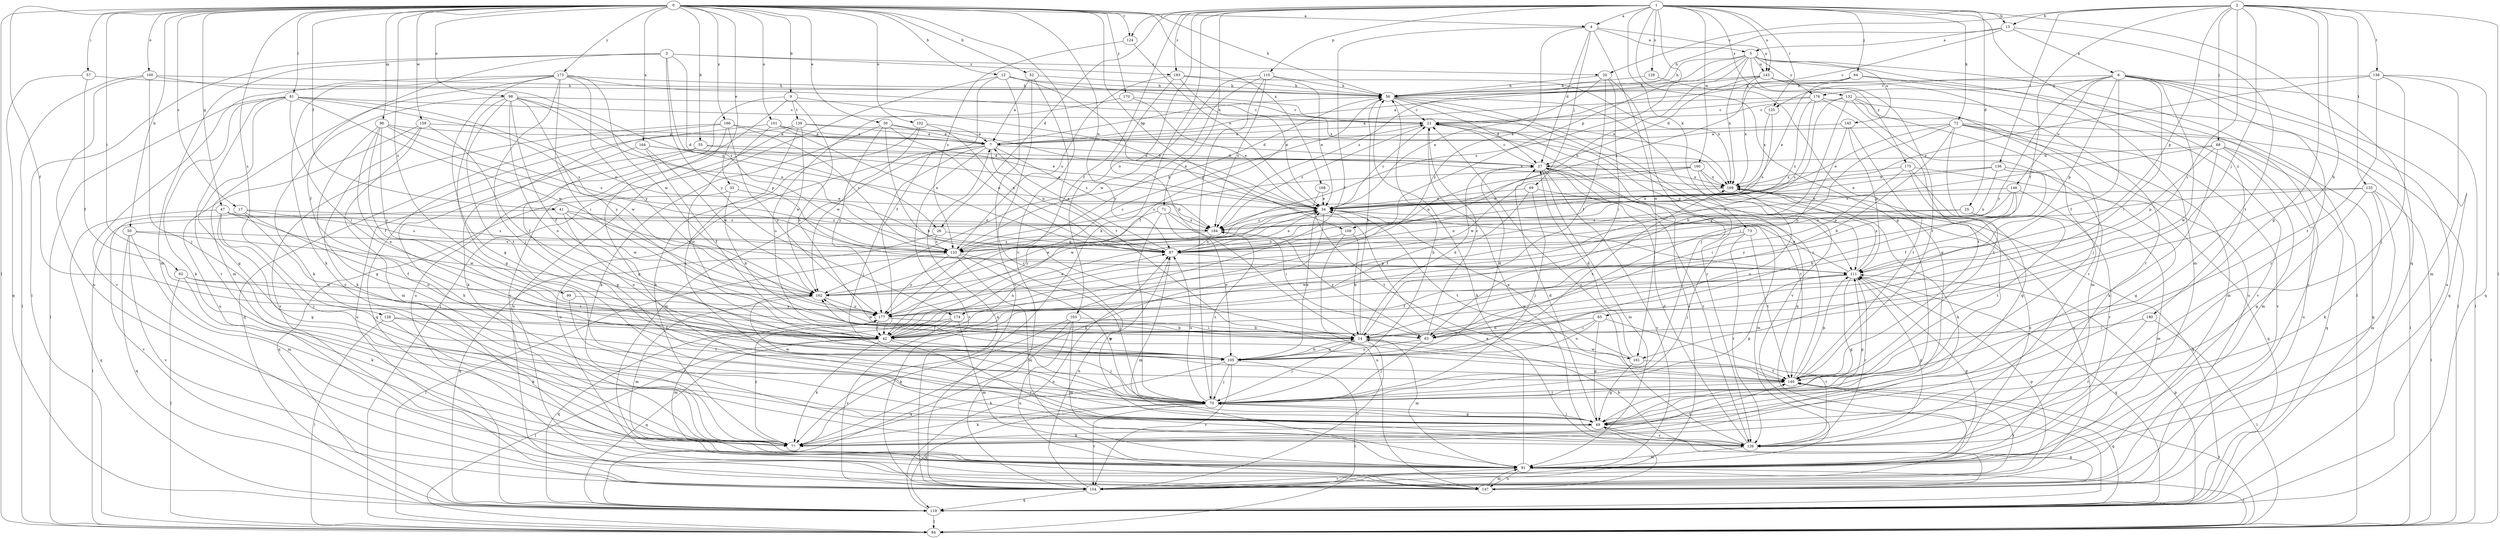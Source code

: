 strict digraph  {
0;
1;
2;
3;
4;
5;
6;
7;
9;
12;
13;
14;
17;
20;
21;
25;
26;
27;
30;
33;
34;
41;
42;
47;
49;
50;
52;
55;
56;
57;
62;
63;
64;
65;
68;
69;
70;
71;
72;
73;
77;
81;
84;
90;
91;
97;
98;
99;
100;
101;
102;
103;
105;
109;
110;
111;
119;
124;
125;
126;
128;
129;
132;
133;
135;
136;
138;
139;
140;
143;
145;
146;
147;
154;
159;
160;
161;
162;
164;
166;
168;
169;
170;
173;
174;
175;
176;
177;
180;
183;
184;
0 -> 4  [label=a];
0 -> 9  [label=b];
0 -> 12  [label=b];
0 -> 17  [label=c];
0 -> 30  [label=e];
0 -> 33  [label=e];
0 -> 41  [label=f];
0 -> 42  [label=f];
0 -> 47  [label=g];
0 -> 50  [label=h];
0 -> 52  [label=h];
0 -> 55  [label=h];
0 -> 56  [label=h];
0 -> 57  [label=i];
0 -> 62  [label=i];
0 -> 81  [label=l];
0 -> 84  [label=l];
0 -> 90  [label=m];
0 -> 97  [label=n];
0 -> 98  [label=o];
0 -> 99  [label=o];
0 -> 100  [label=o];
0 -> 101  [label=o];
0 -> 102  [label=o];
0 -> 109  [label=p];
0 -> 124  [label=r];
0 -> 128  [label=s];
0 -> 154  [label=v];
0 -> 159  [label=w];
0 -> 164  [label=x];
0 -> 166  [label=x];
0 -> 168  [label=x];
0 -> 170  [label=y];
0 -> 173  [label=y];
1 -> 4  [label=a];
1 -> 13  [label=b];
1 -> 25  [label=d];
1 -> 26  [label=d];
1 -> 42  [label=f];
1 -> 49  [label=g];
1 -> 64  [label=j];
1 -> 71  [label=k];
1 -> 72  [label=k];
1 -> 73  [label=k];
1 -> 77  [label=k];
1 -> 103  [label=o];
1 -> 109  [label=p];
1 -> 110  [label=p];
1 -> 119  [label=q];
1 -> 124  [label=r];
1 -> 125  [label=r];
1 -> 129  [label=s];
1 -> 132  [label=s];
1 -> 143  [label=u];
1 -> 160  [label=w];
1 -> 180  [label=z];
1 -> 183  [label=z];
2 -> 13  [label=b];
2 -> 14  [label=b];
2 -> 20  [label=c];
2 -> 42  [label=f];
2 -> 49  [label=g];
2 -> 63  [label=i];
2 -> 65  [label=j];
2 -> 68  [label=j];
2 -> 84  [label=l];
2 -> 111  [label=p];
2 -> 135  [label=t];
2 -> 136  [label=t];
2 -> 138  [label=t];
3 -> 20  [label=c];
3 -> 26  [label=d];
3 -> 42  [label=f];
3 -> 84  [label=l];
3 -> 91  [label=m];
3 -> 133  [label=s];
3 -> 174  [label=y];
3 -> 183  [label=z];
4 -> 5  [label=a];
4 -> 27  [label=d];
4 -> 42  [label=f];
4 -> 69  [label=j];
4 -> 143  [label=u];
4 -> 161  [label=w];
4 -> 174  [label=y];
5 -> 56  [label=h];
5 -> 84  [label=l];
5 -> 91  [label=m];
5 -> 97  [label=n];
5 -> 133  [label=s];
5 -> 143  [label=u];
5 -> 145  [label=u];
5 -> 169  [label=x];
5 -> 175  [label=y];
5 -> 176  [label=y];
5 -> 184  [label=z];
6 -> 42  [label=f];
6 -> 63  [label=i];
6 -> 84  [label=l];
6 -> 111  [label=p];
6 -> 119  [label=q];
6 -> 125  [label=r];
6 -> 126  [label=r];
6 -> 146  [label=u];
6 -> 147  [label=u];
6 -> 161  [label=w];
6 -> 176  [label=y];
6 -> 177  [label=y];
7 -> 27  [label=d];
7 -> 56  [label=h];
7 -> 70  [label=j];
7 -> 91  [label=m];
7 -> 97  [label=n];
7 -> 147  [label=u];
7 -> 154  [label=v];
7 -> 184  [label=z];
9 -> 14  [label=b];
9 -> 34  [label=e];
9 -> 139  [label=t];
9 -> 147  [label=u];
9 -> 154  [label=v];
12 -> 42  [label=f];
12 -> 56  [label=h];
12 -> 84  [label=l];
12 -> 111  [label=p];
12 -> 154  [label=v];
12 -> 169  [label=x];
13 -> 5  [label=a];
13 -> 6  [label=a];
13 -> 21  [label=c];
13 -> 56  [label=h];
13 -> 140  [label=t];
14 -> 27  [label=d];
14 -> 56  [label=h];
14 -> 70  [label=j];
14 -> 91  [label=m];
14 -> 105  [label=o];
14 -> 154  [label=v];
14 -> 161  [label=w];
17 -> 42  [label=f];
17 -> 105  [label=o];
17 -> 133  [label=s];
17 -> 154  [label=v];
17 -> 184  [label=z];
20 -> 34  [label=e];
20 -> 42  [label=f];
20 -> 56  [label=h];
20 -> 63  [label=i];
20 -> 70  [label=j];
21 -> 7  [label=a];
21 -> 111  [label=p];
21 -> 147  [label=u];
21 -> 154  [label=v];
21 -> 184  [label=z];
25 -> 91  [label=m];
25 -> 97  [label=n];
25 -> 140  [label=t];
25 -> 184  [label=z];
26 -> 97  [label=n];
26 -> 119  [label=q];
26 -> 133  [label=s];
27 -> 21  [label=c];
27 -> 91  [label=m];
27 -> 126  [label=r];
27 -> 140  [label=t];
27 -> 154  [label=v];
27 -> 169  [label=x];
30 -> 7  [label=a];
30 -> 14  [label=b];
30 -> 34  [label=e];
30 -> 77  [label=k];
30 -> 97  [label=n];
30 -> 177  [label=y];
33 -> 14  [label=b];
33 -> 34  [label=e];
33 -> 119  [label=q];
34 -> 21  [label=c];
34 -> 77  [label=k];
34 -> 140  [label=t];
34 -> 162  [label=w];
34 -> 184  [label=z];
41 -> 84  [label=l];
41 -> 105  [label=o];
41 -> 111  [label=p];
41 -> 162  [label=w];
41 -> 184  [label=z];
42 -> 34  [label=e];
42 -> 70  [label=j];
42 -> 77  [label=k];
42 -> 84  [label=l];
42 -> 97  [label=n];
42 -> 119  [label=q];
42 -> 126  [label=r];
47 -> 49  [label=g];
47 -> 70  [label=j];
47 -> 105  [label=o];
47 -> 119  [label=q];
47 -> 133  [label=s];
47 -> 184  [label=z];
49 -> 27  [label=d];
49 -> 70  [label=j];
49 -> 77  [label=k];
49 -> 111  [label=p];
49 -> 126  [label=r];
50 -> 91  [label=m];
50 -> 119  [label=q];
50 -> 133  [label=s];
50 -> 154  [label=v];
50 -> 162  [label=w];
52 -> 7  [label=a];
52 -> 56  [label=h];
52 -> 126  [label=r];
52 -> 140  [label=t];
55 -> 27  [label=d];
55 -> 34  [label=e];
55 -> 49  [label=g];
55 -> 147  [label=u];
56 -> 21  [label=c];
56 -> 27  [label=d];
56 -> 42  [label=f];
56 -> 119  [label=q];
56 -> 126  [label=r];
56 -> 154  [label=v];
57 -> 42  [label=f];
57 -> 56  [label=h];
57 -> 119  [label=q];
62 -> 63  [label=i];
62 -> 77  [label=k];
62 -> 84  [label=l];
62 -> 162  [label=w];
63 -> 21  [label=c];
63 -> 70  [label=j];
63 -> 105  [label=o];
63 -> 162  [label=w];
63 -> 184  [label=z];
64 -> 34  [label=e];
64 -> 56  [label=h];
64 -> 84  [label=l];
64 -> 154  [label=v];
64 -> 184  [label=z];
65 -> 14  [label=b];
65 -> 49  [label=g];
65 -> 63  [label=i];
65 -> 105  [label=o];
65 -> 126  [label=r];
68 -> 27  [label=d];
68 -> 77  [label=k];
68 -> 91  [label=m];
68 -> 111  [label=p];
68 -> 119  [label=q];
68 -> 133  [label=s];
68 -> 147  [label=u];
69 -> 34  [label=e];
69 -> 42  [label=f];
69 -> 70  [label=j];
69 -> 91  [label=m];
70 -> 49  [label=g];
70 -> 56  [label=h];
70 -> 77  [label=k];
70 -> 97  [label=n];
70 -> 111  [label=p];
70 -> 119  [label=q];
70 -> 154  [label=v];
70 -> 162  [label=w];
70 -> 184  [label=z];
71 -> 63  [label=i];
71 -> 70  [label=j];
71 -> 105  [label=o];
71 -> 177  [label=y];
71 -> 184  [label=z];
72 -> 7  [label=a];
72 -> 14  [label=b];
72 -> 34  [label=e];
72 -> 84  [label=l];
72 -> 91  [label=m];
72 -> 119  [label=q];
72 -> 140  [label=t];
72 -> 154  [label=v];
72 -> 177  [label=y];
73 -> 70  [label=j];
73 -> 126  [label=r];
73 -> 133  [label=s];
73 -> 140  [label=t];
77 -> 140  [label=t];
77 -> 177  [label=y];
81 -> 21  [label=c];
81 -> 49  [label=g];
81 -> 63  [label=i];
81 -> 77  [label=k];
81 -> 84  [label=l];
81 -> 97  [label=n];
81 -> 126  [label=r];
81 -> 133  [label=s];
81 -> 162  [label=w];
84 -> 140  [label=t];
90 -> 7  [label=a];
90 -> 42  [label=f];
90 -> 49  [label=g];
90 -> 105  [label=o];
90 -> 133  [label=s];
90 -> 162  [label=w];
90 -> 177  [label=y];
91 -> 34  [label=e];
91 -> 84  [label=l];
91 -> 111  [label=p];
91 -> 147  [label=u];
91 -> 154  [label=v];
91 -> 169  [label=x];
97 -> 7  [label=a];
97 -> 34  [label=e];
97 -> 91  [label=m];
97 -> 111  [label=p];
98 -> 21  [label=c];
98 -> 42  [label=f];
98 -> 49  [label=g];
98 -> 77  [label=k];
98 -> 97  [label=n];
98 -> 105  [label=o];
98 -> 111  [label=p];
98 -> 140  [label=t];
98 -> 177  [label=y];
99 -> 126  [label=r];
99 -> 177  [label=y];
100 -> 56  [label=h];
100 -> 70  [label=j];
100 -> 84  [label=l];
100 -> 147  [label=u];
100 -> 184  [label=z];
101 -> 7  [label=a];
101 -> 34  [label=e];
101 -> 77  [label=k];
101 -> 97  [label=n];
101 -> 105  [label=o];
102 -> 7  [label=a];
102 -> 77  [label=k];
102 -> 97  [label=n];
102 -> 162  [label=w];
103 -> 14  [label=b];
103 -> 77  [label=k];
103 -> 91  [label=m];
103 -> 119  [label=q];
103 -> 147  [label=u];
105 -> 14  [label=b];
105 -> 27  [label=d];
105 -> 34  [label=e];
105 -> 70  [label=j];
105 -> 77  [label=k];
105 -> 84  [label=l];
105 -> 154  [label=v];
105 -> 169  [label=x];
109 -> 14  [label=b];
109 -> 97  [label=n];
109 -> 147  [label=u];
110 -> 34  [label=e];
110 -> 56  [label=h];
110 -> 70  [label=j];
110 -> 162  [label=w];
110 -> 177  [label=y];
110 -> 184  [label=z];
111 -> 34  [label=e];
111 -> 42  [label=f];
111 -> 49  [label=g];
111 -> 119  [label=q];
111 -> 126  [label=r];
111 -> 162  [label=w];
111 -> 169  [label=x];
119 -> 84  [label=l];
119 -> 97  [label=n];
119 -> 111  [label=p];
124 -> 34  [label=e];
124 -> 133  [label=s];
125 -> 133  [label=s];
125 -> 169  [label=x];
126 -> 14  [label=b];
126 -> 21  [label=c];
126 -> 27  [label=d];
126 -> 91  [label=m];
126 -> 111  [label=p];
128 -> 42  [label=f];
128 -> 77  [label=k];
128 -> 84  [label=l];
128 -> 140  [label=t];
129 -> 49  [label=g];
129 -> 56  [label=h];
132 -> 14  [label=b];
132 -> 21  [label=c];
132 -> 91  [label=m];
132 -> 126  [label=r];
132 -> 147  [label=u];
132 -> 154  [label=v];
132 -> 177  [label=y];
133 -> 49  [label=g];
133 -> 56  [label=h];
133 -> 70  [label=j];
133 -> 84  [label=l];
133 -> 91  [label=m];
133 -> 177  [label=y];
135 -> 34  [label=e];
135 -> 49  [label=g];
135 -> 77  [label=k];
135 -> 84  [label=l];
135 -> 91  [label=m];
135 -> 97  [label=n];
136 -> 34  [label=e];
136 -> 42  [label=f];
136 -> 49  [label=g];
136 -> 97  [label=n];
136 -> 169  [label=x];
138 -> 56  [label=h];
138 -> 70  [label=j];
138 -> 91  [label=m];
138 -> 119  [label=q];
138 -> 140  [label=t];
138 -> 184  [label=z];
139 -> 7  [label=a];
139 -> 27  [label=d];
139 -> 70  [label=j];
139 -> 119  [label=q];
139 -> 147  [label=u];
139 -> 162  [label=w];
140 -> 21  [label=c];
140 -> 70  [label=j];
140 -> 111  [label=p];
140 -> 119  [label=q];
140 -> 162  [label=w];
143 -> 7  [label=a];
143 -> 27  [label=d];
143 -> 56  [label=h];
143 -> 126  [label=r];
143 -> 140  [label=t];
143 -> 169  [label=x];
145 -> 7  [label=a];
145 -> 63  [label=i];
145 -> 111  [label=p];
145 -> 140  [label=t];
146 -> 14  [label=b];
146 -> 34  [label=e];
146 -> 97  [label=n];
146 -> 126  [label=r];
146 -> 177  [label=y];
147 -> 49  [label=g];
147 -> 56  [label=h];
147 -> 91  [label=m];
154 -> 7  [label=a];
154 -> 97  [label=n];
154 -> 111  [label=p];
154 -> 119  [label=q];
154 -> 140  [label=t];
159 -> 7  [label=a];
159 -> 42  [label=f];
159 -> 77  [label=k];
159 -> 91  [label=m];
159 -> 147  [label=u];
160 -> 97  [label=n];
160 -> 111  [label=p];
160 -> 133  [label=s];
160 -> 154  [label=v];
160 -> 162  [label=w];
160 -> 169  [label=x];
161 -> 27  [label=d];
161 -> 34  [label=e];
161 -> 49  [label=g];
161 -> 140  [label=t];
162 -> 21  [label=c];
162 -> 34  [label=e];
162 -> 91  [label=m];
162 -> 177  [label=y];
164 -> 27  [label=d];
164 -> 42  [label=f];
164 -> 77  [label=k];
164 -> 162  [label=w];
164 -> 169  [label=x];
166 -> 7  [label=a];
166 -> 49  [label=g];
166 -> 119  [label=q];
166 -> 133  [label=s];
166 -> 154  [label=v];
166 -> 177  [label=y];
168 -> 34  [label=e];
168 -> 140  [label=t];
169 -> 34  [label=e];
169 -> 77  [label=k];
169 -> 105  [label=o];
169 -> 119  [label=q];
170 -> 21  [label=c];
170 -> 34  [label=e];
170 -> 105  [label=o];
173 -> 49  [label=g];
173 -> 56  [label=h];
173 -> 63  [label=i];
173 -> 70  [label=j];
173 -> 77  [label=k];
173 -> 91  [label=m];
173 -> 154  [label=v];
173 -> 162  [label=w];
173 -> 169  [label=x];
173 -> 177  [label=y];
174 -> 42  [label=f];
174 -> 91  [label=m];
174 -> 119  [label=q];
174 -> 154  [label=v];
175 -> 49  [label=g];
175 -> 63  [label=i];
175 -> 70  [label=j];
175 -> 119  [label=q];
175 -> 169  [label=x];
176 -> 7  [label=a];
176 -> 21  [label=c];
176 -> 70  [label=j];
176 -> 133  [label=s];
176 -> 140  [label=t];
176 -> 184  [label=z];
177 -> 14  [label=b];
177 -> 42  [label=f];
177 -> 63  [label=i];
177 -> 91  [label=m];
180 -> 63  [label=i];
180 -> 84  [label=l];
180 -> 126  [label=r];
183 -> 14  [label=b];
183 -> 34  [label=e];
183 -> 56  [label=h];
183 -> 133  [label=s];
183 -> 169  [label=x];
184 -> 97  [label=n];
184 -> 133  [label=s];
}
